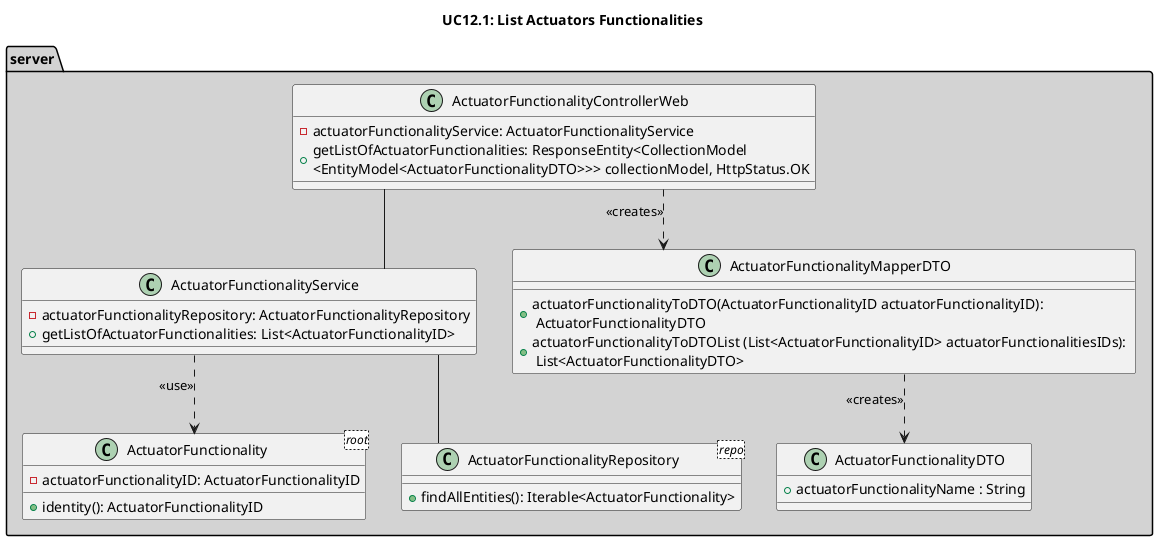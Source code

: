 @startuml
title UC12.1: List Actuators Functionalities

skinparam linetype ortho

package server #LightGray {

class ActuatorFunctionalityControllerWeb {
    -actuatorFunctionalityService: ActuatorFunctionalityService
    +getListOfActuatorFunctionalities: ResponseEntity<CollectionModel\n<EntityModel<ActuatorFunctionalityDTO>>> collectionModel, HttpStatus.OK
}

class ActuatorFunctionalityService {
    -actuatorFunctionalityRepository: ActuatorFunctionalityRepository
    +getListOfActuatorFunctionalities: List<ActuatorFunctionalityID>
}

class ActuatorFunctionality <root> {
    -actuatorFunctionalityID: ActuatorFunctionalityID
    +identity(): ActuatorFunctionalityID
}

class ActuatorFunctionalityRepository <repo> {
    +findAllEntities(): Iterable<ActuatorFunctionality>
}

class ActuatorFunctionalityMapperDTO {
    +actuatorFunctionalityToDTO(ActuatorFunctionalityID actuatorFunctionalityID): \n ActuatorFunctionalityDTO
        +actuatorFunctionalityToDTOList (List<ActuatorFunctionalityID> actuatorFunctionalitiesIDs): \n List<ActuatorFunctionalityDTO>
}

class ActuatorFunctionalityDTO{
    +actuatorFunctionalityName : String
 }

ActuatorFunctionalityControllerWeb -- ActuatorFunctionalityService
ActuatorFunctionalityService -- ActuatorFunctionalityRepository
ActuatorFunctionalityService ..> ActuatorFunctionality : <<use>>
ActuatorFunctionalityControllerWeb ..> ActuatorFunctionalityMapperDTO  : <<creates>>
ActuatorFunctionalityMapperDTO ..> ActuatorFunctionalityDTO  : <<creates>>



}

@enduml